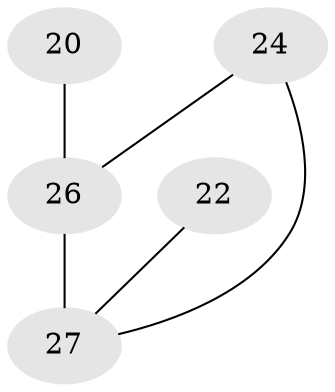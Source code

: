 // original degree distribution, {2: 0.2891566265060241, 1: 0.3132530120481928, 3: 0.13253012048192772, 0: 0.20481927710843373, 7: 0.012048192771084338, 4: 0.024096385542168676, 5: 0.024096385542168676}
// Generated by graph-tools (version 1.1) at 2025/35/03/04/25 23:35:54]
// undirected, 5 vertices, 5 edges
graph export_dot {
  node [color=gray90,style=filled];
  20;
  22;
  24;
  26;
  27;
  20 -- 26 [weight=1.0];
  22 -- 27 [weight=1.0];
  24 -- 26 [weight=1.0];
  24 -- 27 [weight=1.0];
  26 -- 27 [weight=3.0];
}
